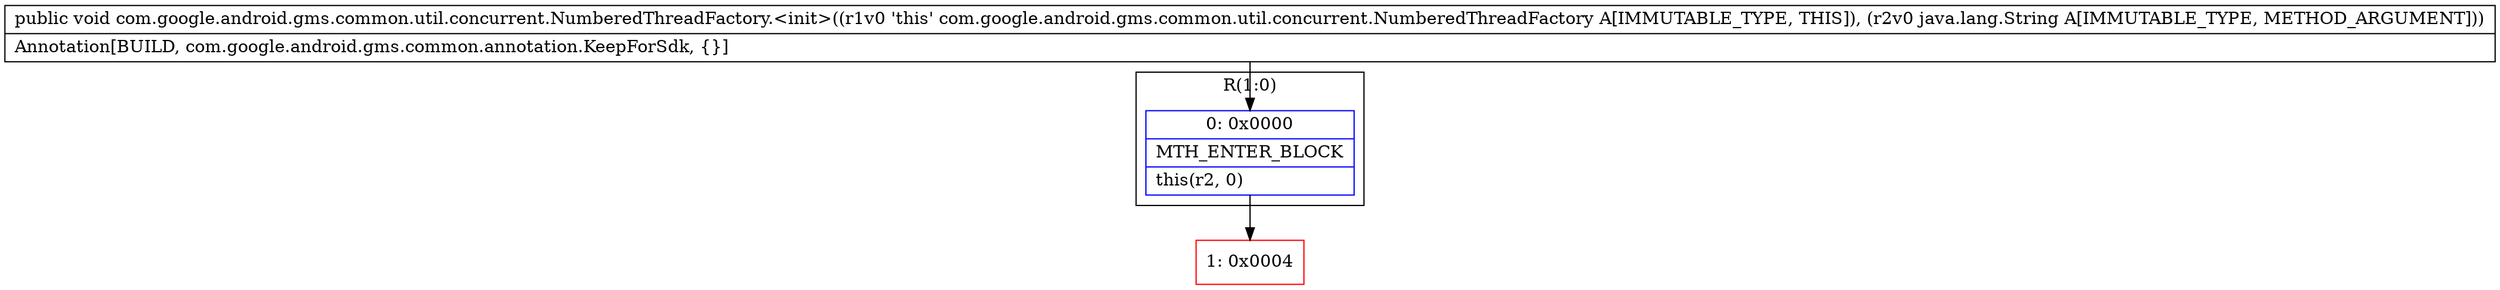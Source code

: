 digraph "CFG forcom.google.android.gms.common.util.concurrent.NumberedThreadFactory.\<init\>(Ljava\/lang\/String;)V" {
subgraph cluster_Region_47990338 {
label = "R(1:0)";
node [shape=record,color=blue];
Node_0 [shape=record,label="{0\:\ 0x0000|MTH_ENTER_BLOCK\l|this(r2, 0)\l}"];
}
Node_1 [shape=record,color=red,label="{1\:\ 0x0004}"];
MethodNode[shape=record,label="{public void com.google.android.gms.common.util.concurrent.NumberedThreadFactory.\<init\>((r1v0 'this' com.google.android.gms.common.util.concurrent.NumberedThreadFactory A[IMMUTABLE_TYPE, THIS]), (r2v0 java.lang.String A[IMMUTABLE_TYPE, METHOD_ARGUMENT]))  | Annotation[BUILD, com.google.android.gms.common.annotation.KeepForSdk, \{\}]\l}"];
MethodNode -> Node_0;
Node_0 -> Node_1;
}

